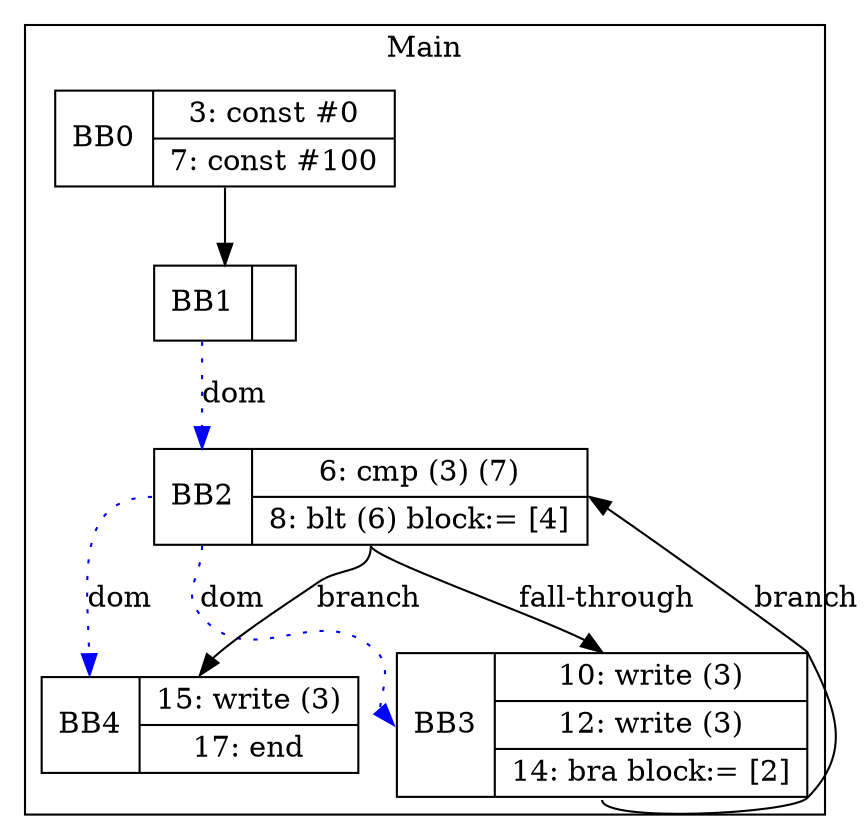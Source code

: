 digraph G {
node [shape=record];
subgraph cluster_main{
label = "Main";
BB0 [shape=record, label="<b>BB0|{3: const #0|7: const #100}"];
BB1 [shape=record, label="<b>BB1|}"];
BB2 [shape=record, label="<b>BB2|{6: cmp (3) (7)|8: blt (6) block:= [4]}"];
BB3 [shape=record, label="<b>BB3|{10: write (3)|12: write (3)|14: bra block:= [2]}"];
BB4 [shape=record, label="<b>BB4|{15: write (3)|17: end}"];
}
BB0:s -> BB1:n ;
BB2:b -> BB3:b [color=blue, style=dotted, label="dom"];
BB2:b -> BB4:b [color=blue, style=dotted, label="dom"];
BB1:b -> BB2:b [color=blue, style=dotted, label="dom"];
BB2:s -> BB4:n [label="branch"];
BB3:s -> BB2:e [label="branch"];
BB2:s -> BB3:n [label="fall-through"];
}
